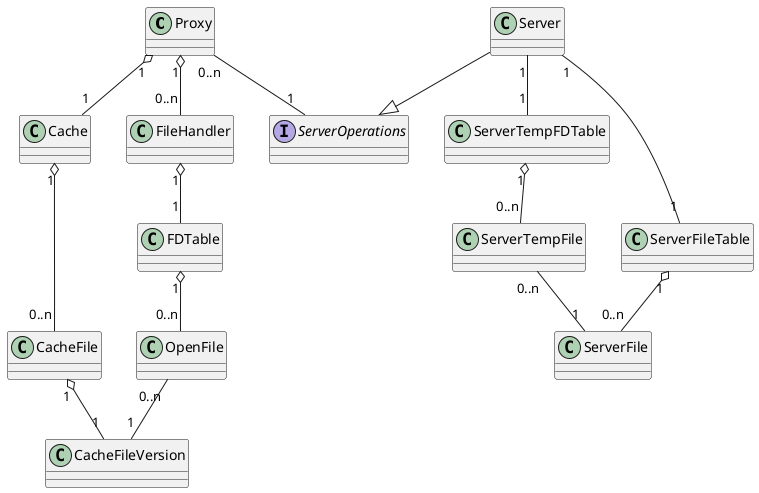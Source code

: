 @startuml project2
Proxy "1" o-- "1" Cache
Cache "1" o-- "0..n" CacheFile
CacheFile "1" o-- "1" CacheFileVersion
OpenFile "0..n" -- "1" CacheFileVersion

Proxy "1" o-- "0..n" FileHandler
FileHandler "1" o-- "1" FDTable
FDTable "1" o-- "0..n" OpenFile

Proxy "0..n" -- "1" ServerOperations

interface ServerOperations{}
Server --|> ServerOperations
Server "1" -- "1" ServerTempFDTable
ServerTempFDTable "1" o-- "0..n" ServerTempFile
Server "1" -- "1" ServerFileTable
ServerFileTable "1" o-- "0..n" ServerFile
ServerTempFile "0..n" -- "1" ServerFile
@enduml
